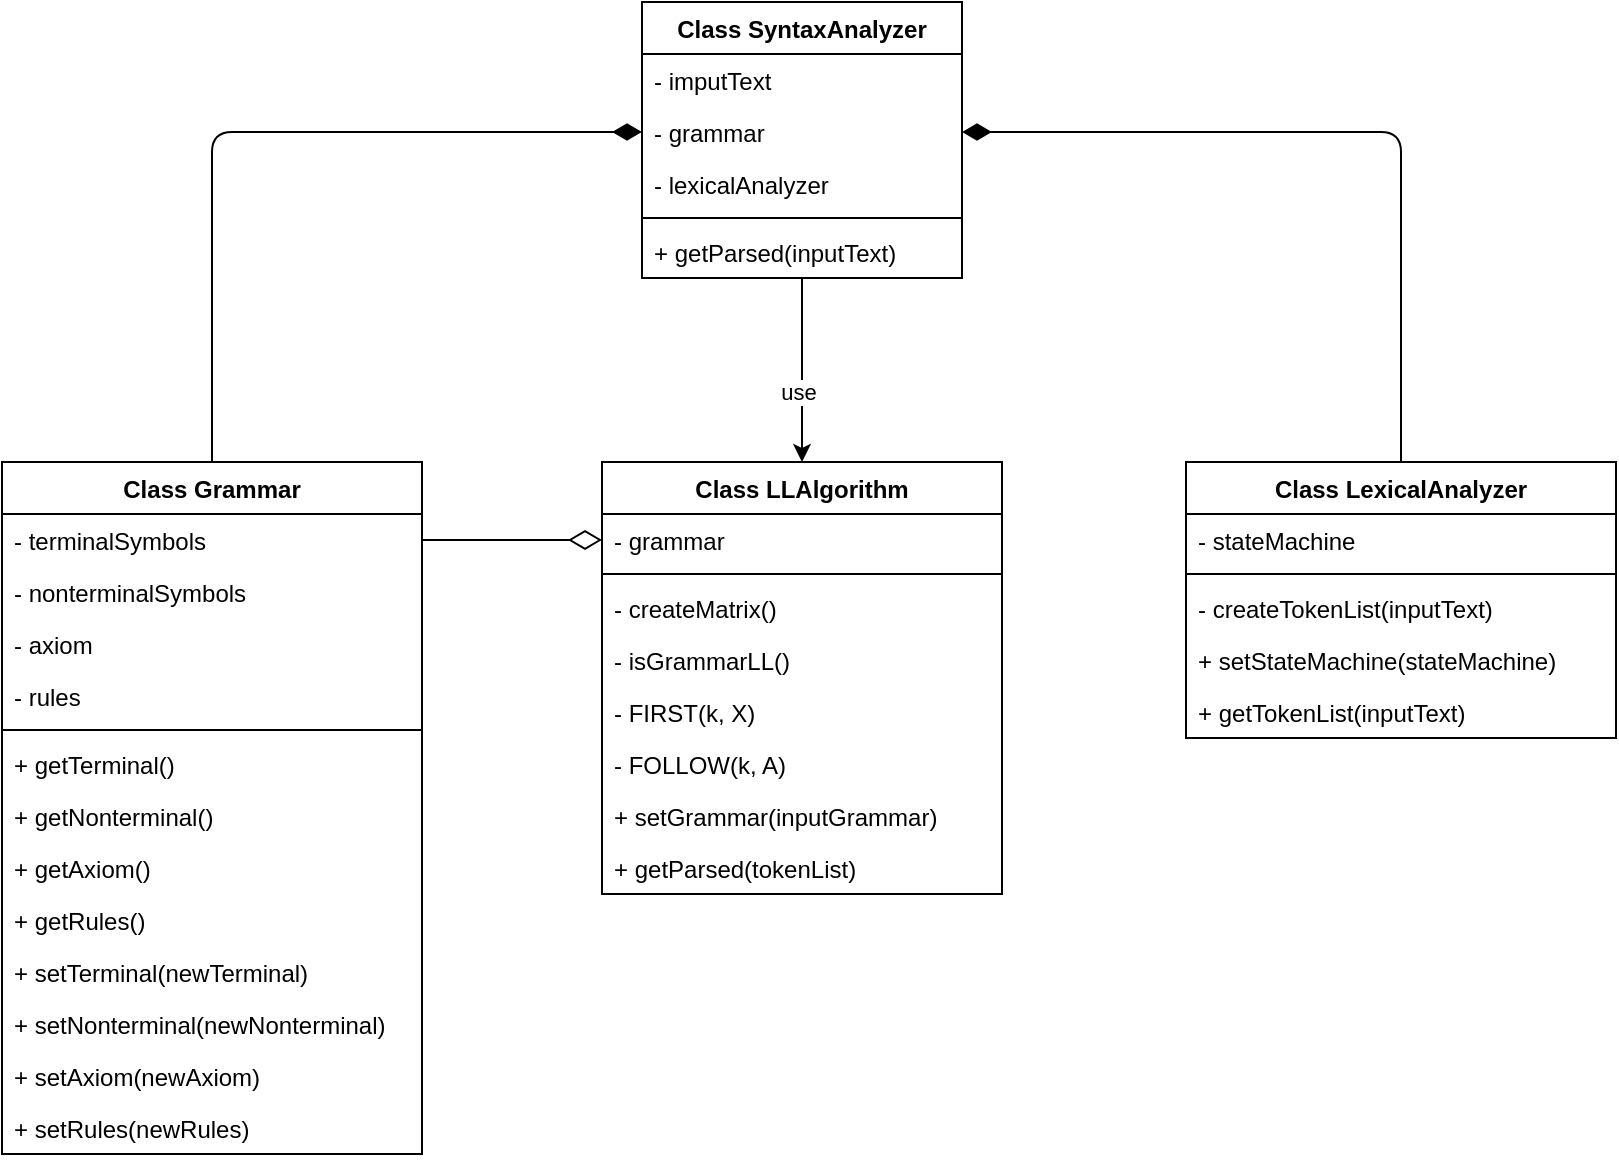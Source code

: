 <mxfile version="13.0.3" type="device"><diagram id="sbVdkSwBviH_MOWf41hj" name="Page-1"><mxGraphModel dx="1024" dy="1761" grid="1" gridSize="10" guides="1" tooltips="1" connect="1" arrows="1" fold="1" page="1" pageScale="1" pageWidth="827" pageHeight="1169" math="0" shadow="0"><root><mxCell id="0"/><mxCell id="1" parent="0"/><mxCell id="vPy5CaxSYFd2RXB9m-2F-49" value="" style="endArrow=diamondThin;endFill=1;endSize=12;html=1;entryX=0;entryY=0.5;entryDx=0;entryDy=0;exitX=0.5;exitY=0;exitDx=0;exitDy=0;edgeStyle=orthogonalEdgeStyle;" parent="1" source="vPy5CaxSYFd2RXB9m-2F-6" target="vPy5CaxSYFd2RXB9m-2F-48" edge="1"><mxGeometry width="160" relative="1" as="geometry"><mxPoint x="70" y="260" as="sourcePoint"/><mxPoint x="230" y="260" as="targetPoint"/></mxGeometry></mxCell><mxCell id="vPy5CaxSYFd2RXB9m-2F-6" value="Class Grammar" style="swimlane;fontStyle=1;align=center;verticalAlign=top;childLayout=stackLayout;horizontal=1;startSize=26;horizontalStack=0;resizeParent=1;resizeParentMax=0;resizeLast=0;collapsible=1;marginBottom=0;" parent="1" vertex="1"><mxGeometry x="20" y="200" width="210" height="346" as="geometry"/></mxCell><mxCell id="vPy5CaxSYFd2RXB9m-2F-7" value="- terminalSymbols" style="text;strokeColor=none;fillColor=none;align=left;verticalAlign=top;spacingLeft=4;spacingRight=4;overflow=hidden;rotatable=0;points=[[0,0.5],[1,0.5]];portConstraint=eastwest;" parent="vPy5CaxSYFd2RXB9m-2F-6" vertex="1"><mxGeometry y="26" width="210" height="26" as="geometry"/></mxCell><mxCell id="vPy5CaxSYFd2RXB9m-2F-22" value="- nonterminalSymbols" style="text;strokeColor=none;fillColor=none;align=left;verticalAlign=top;spacingLeft=4;spacingRight=4;overflow=hidden;rotatable=0;points=[[0,0.5],[1,0.5]];portConstraint=eastwest;" parent="vPy5CaxSYFd2RXB9m-2F-6" vertex="1"><mxGeometry y="52" width="210" height="26" as="geometry"/></mxCell><mxCell id="vPy5CaxSYFd2RXB9m-2F-23" value="- axiom" style="text;strokeColor=none;fillColor=none;align=left;verticalAlign=top;spacingLeft=4;spacingRight=4;overflow=hidden;rotatable=0;points=[[0,0.5],[1,0.5]];portConstraint=eastwest;" parent="vPy5CaxSYFd2RXB9m-2F-6" vertex="1"><mxGeometry y="78" width="210" height="26" as="geometry"/></mxCell><mxCell id="vPy5CaxSYFd2RXB9m-2F-24" value="- rules" style="text;strokeColor=none;fillColor=none;align=left;verticalAlign=top;spacingLeft=4;spacingRight=4;overflow=hidden;rotatable=0;points=[[0,0.5],[1,0.5]];portConstraint=eastwest;" parent="vPy5CaxSYFd2RXB9m-2F-6" vertex="1"><mxGeometry y="104" width="210" height="26" as="geometry"/></mxCell><mxCell id="vPy5CaxSYFd2RXB9m-2F-8" value="" style="line;strokeWidth=1;fillColor=none;align=left;verticalAlign=middle;spacingTop=-1;spacingLeft=3;spacingRight=3;rotatable=0;labelPosition=right;points=[];portConstraint=eastwest;" parent="vPy5CaxSYFd2RXB9m-2F-6" vertex="1"><mxGeometry y="130" width="210" height="8" as="geometry"/></mxCell><mxCell id="vPy5CaxSYFd2RXB9m-2F-26" value="+ getTerminal()" style="text;strokeColor=none;fillColor=none;align=left;verticalAlign=top;spacingLeft=4;spacingRight=4;overflow=hidden;rotatable=0;points=[[0,0.5],[1,0.5]];portConstraint=eastwest;" parent="vPy5CaxSYFd2RXB9m-2F-6" vertex="1"><mxGeometry y="138" width="210" height="26" as="geometry"/></mxCell><mxCell id="vPy5CaxSYFd2RXB9m-2F-25" value="+ getNonterminal()" style="text;strokeColor=none;fillColor=none;align=left;verticalAlign=top;spacingLeft=4;spacingRight=4;overflow=hidden;rotatable=0;points=[[0,0.5],[1,0.5]];portConstraint=eastwest;" parent="vPy5CaxSYFd2RXB9m-2F-6" vertex="1"><mxGeometry y="164" width="210" height="26" as="geometry"/></mxCell><mxCell id="vPy5CaxSYFd2RXB9m-2F-27" value="+ getAxiom()" style="text;strokeColor=none;fillColor=none;align=left;verticalAlign=top;spacingLeft=4;spacingRight=4;overflow=hidden;rotatable=0;points=[[0,0.5],[1,0.5]];portConstraint=eastwest;" parent="vPy5CaxSYFd2RXB9m-2F-6" vertex="1"><mxGeometry y="190" width="210" height="26" as="geometry"/></mxCell><mxCell id="vPy5CaxSYFd2RXB9m-2F-9" value="+ getRules()" style="text;strokeColor=none;fillColor=none;align=left;verticalAlign=top;spacingLeft=4;spacingRight=4;overflow=hidden;rotatable=0;points=[[0,0.5],[1,0.5]];portConstraint=eastwest;" parent="vPy5CaxSYFd2RXB9m-2F-6" vertex="1"><mxGeometry y="216" width="210" height="26" as="geometry"/></mxCell><mxCell id="vPy5CaxSYFd2RXB9m-2F-28" value="+ setTerminal(newTerminal)" style="text;strokeColor=none;fillColor=none;align=left;verticalAlign=top;spacingLeft=4;spacingRight=4;overflow=hidden;rotatable=0;points=[[0,0.5],[1,0.5]];portConstraint=eastwest;" parent="vPy5CaxSYFd2RXB9m-2F-6" vertex="1"><mxGeometry y="242" width="210" height="26" as="geometry"/></mxCell><mxCell id="vPy5CaxSYFd2RXB9m-2F-29" value="+ setNonterminal(newNonterminal)" style="text;strokeColor=none;fillColor=none;align=left;verticalAlign=top;spacingLeft=4;spacingRight=4;overflow=hidden;rotatable=0;points=[[0,0.5],[1,0.5]];portConstraint=eastwest;" parent="vPy5CaxSYFd2RXB9m-2F-6" vertex="1"><mxGeometry y="268" width="210" height="26" as="geometry"/></mxCell><mxCell id="vPy5CaxSYFd2RXB9m-2F-30" value="+ setAxiom(newAxiom)" style="text;strokeColor=none;fillColor=none;align=left;verticalAlign=top;spacingLeft=4;spacingRight=4;overflow=hidden;rotatable=0;points=[[0,0.5],[1,0.5]];portConstraint=eastwest;" parent="vPy5CaxSYFd2RXB9m-2F-6" vertex="1"><mxGeometry y="294" width="210" height="26" as="geometry"/></mxCell><mxCell id="vPy5CaxSYFd2RXB9m-2F-31" value="+ setRules(newRules)" style="text;strokeColor=none;fillColor=none;align=left;verticalAlign=top;spacingLeft=4;spacingRight=4;overflow=hidden;rotatable=0;points=[[0,0.5],[1,0.5]];portConstraint=eastwest;" parent="vPy5CaxSYFd2RXB9m-2F-6" vertex="1"><mxGeometry y="320" width="210" height="26" as="geometry"/></mxCell><mxCell id="vPy5CaxSYFd2RXB9m-2F-18" value="Class LLAlgorithm" style="swimlane;fontStyle=1;align=center;verticalAlign=top;childLayout=stackLayout;horizontal=1;startSize=26;horizontalStack=0;resizeParent=1;resizeParentMax=0;resizeLast=0;collapsible=1;marginBottom=0;" parent="1" vertex="1"><mxGeometry x="320" y="200" width="200" height="216" as="geometry"/></mxCell><mxCell id="vPy5CaxSYFd2RXB9m-2F-19" value="- grammar" style="text;strokeColor=none;fillColor=none;align=left;verticalAlign=top;spacingLeft=4;spacingRight=4;overflow=hidden;rotatable=0;points=[[0,0.5],[1,0.5]];portConstraint=eastwest;" parent="vPy5CaxSYFd2RXB9m-2F-18" vertex="1"><mxGeometry y="26" width="200" height="26" as="geometry"/></mxCell><mxCell id="vPy5CaxSYFd2RXB9m-2F-20" value="" style="line;strokeWidth=1;fillColor=none;align=left;verticalAlign=middle;spacingTop=-1;spacingLeft=3;spacingRight=3;rotatable=0;labelPosition=right;points=[];portConstraint=eastwest;" parent="vPy5CaxSYFd2RXB9m-2F-18" vertex="1"><mxGeometry y="52" width="200" height="8" as="geometry"/></mxCell><mxCell id="vPy5CaxSYFd2RXB9m-2F-43" value="- createMatrix()" style="text;strokeColor=none;fillColor=none;align=left;verticalAlign=top;spacingLeft=4;spacingRight=4;overflow=hidden;rotatable=0;points=[[0,0.5],[1,0.5]];portConstraint=eastwest;" parent="vPy5CaxSYFd2RXB9m-2F-18" vertex="1"><mxGeometry y="60" width="200" height="26" as="geometry"/></mxCell><mxCell id="vPy5CaxSYFd2RXB9m-2F-44" value="- isGrammarLL()" style="text;strokeColor=none;fillColor=none;align=left;verticalAlign=top;spacingLeft=4;spacingRight=4;overflow=hidden;rotatable=0;points=[[0,0.5],[1,0.5]];portConstraint=eastwest;" parent="vPy5CaxSYFd2RXB9m-2F-18" vertex="1"><mxGeometry y="86" width="200" height="26" as="geometry"/></mxCell><mxCell id="vPy5CaxSYFd2RXB9m-2F-45" value="- FIRST(k, X)" style="text;strokeColor=none;fillColor=none;align=left;verticalAlign=top;spacingLeft=4;spacingRight=4;overflow=hidden;rotatable=0;points=[[0,0.5],[1,0.5]];portConstraint=eastwest;" parent="vPy5CaxSYFd2RXB9m-2F-18" vertex="1"><mxGeometry y="112" width="200" height="26" as="geometry"/></mxCell><mxCell id="vPy5CaxSYFd2RXB9m-2F-46" value="- FOLLOW(k, A)" style="text;strokeColor=none;fillColor=none;align=left;verticalAlign=top;spacingLeft=4;spacingRight=4;overflow=hidden;rotatable=0;points=[[0,0.5],[1,0.5]];portConstraint=eastwest;" parent="vPy5CaxSYFd2RXB9m-2F-18" vertex="1"><mxGeometry y="138" width="200" height="26" as="geometry"/></mxCell><mxCell id="vPy5CaxSYFd2RXB9m-2F-21" value="+ setGrammar(inputGrammar)" style="text;strokeColor=none;fillColor=none;align=left;verticalAlign=top;spacingLeft=4;spacingRight=4;overflow=hidden;rotatable=0;points=[[0,0.5],[1,0.5]];portConstraint=eastwest;" parent="vPy5CaxSYFd2RXB9m-2F-18" vertex="1"><mxGeometry y="164" width="200" height="26" as="geometry"/></mxCell><mxCell id="vPy5CaxSYFd2RXB9m-2F-47" value="+ getParsed(tokenList)" style="text;strokeColor=none;fillColor=none;align=left;verticalAlign=top;spacingLeft=4;spacingRight=4;overflow=hidden;rotatable=0;points=[[0,0.5],[1,0.5]];portConstraint=eastwest;" parent="vPy5CaxSYFd2RXB9m-2F-18" vertex="1"><mxGeometry y="190" width="200" height="26" as="geometry"/></mxCell><mxCell id="vPy5CaxSYFd2RXB9m-2F-10" value="Class LexicalAnalyzer" style="swimlane;fontStyle=1;align=center;verticalAlign=top;childLayout=stackLayout;horizontal=1;startSize=26;horizontalStack=0;resizeParent=1;resizeParentMax=0;resizeLast=0;collapsible=1;marginBottom=0;" parent="1" vertex="1"><mxGeometry x="612" y="200" width="215" height="138" as="geometry"/></mxCell><mxCell id="vPy5CaxSYFd2RXB9m-2F-33" value="- stateMachine" style="text;strokeColor=none;fillColor=none;align=left;verticalAlign=top;spacingLeft=4;spacingRight=4;overflow=hidden;rotatable=0;points=[[0,0.5],[1,0.5]];portConstraint=eastwest;" parent="vPy5CaxSYFd2RXB9m-2F-10" vertex="1"><mxGeometry y="26" width="215" height="26" as="geometry"/></mxCell><mxCell id="vPy5CaxSYFd2RXB9m-2F-12" value="" style="line;strokeWidth=1;fillColor=none;align=left;verticalAlign=middle;spacingTop=-1;spacingLeft=3;spacingRight=3;rotatable=0;labelPosition=right;points=[];portConstraint=eastwest;" parent="vPy5CaxSYFd2RXB9m-2F-10" vertex="1"><mxGeometry y="52" width="215" height="8" as="geometry"/></mxCell><mxCell id="vPy5CaxSYFd2RXB9m-2F-38" value="- createTokenList(inputText)" style="text;strokeColor=none;fillColor=none;align=left;verticalAlign=top;spacingLeft=4;spacingRight=4;overflow=hidden;rotatable=0;points=[[0,0.5],[1,0.5]];portConstraint=eastwest;" parent="vPy5CaxSYFd2RXB9m-2F-10" vertex="1"><mxGeometry y="60" width="215" height="26" as="geometry"/></mxCell><mxCell id="vPy5CaxSYFd2RXB9m-2F-36" value="+ setStateMachine(stateMachine)" style="text;strokeColor=none;fillColor=none;align=left;verticalAlign=top;spacingLeft=4;spacingRight=4;overflow=hidden;rotatable=0;points=[[0,0.5],[1,0.5]];portConstraint=eastwest;" parent="vPy5CaxSYFd2RXB9m-2F-10" vertex="1"><mxGeometry y="86" width="215" height="26" as="geometry"/></mxCell><mxCell id="vPy5CaxSYFd2RXB9m-2F-13" value="+ getTokenList(inputText)" style="text;strokeColor=none;fillColor=none;align=left;verticalAlign=top;spacingLeft=4;spacingRight=4;overflow=hidden;rotatable=0;points=[[0,0.5],[1,0.5]];portConstraint=eastwest;" parent="vPy5CaxSYFd2RXB9m-2F-10" vertex="1"><mxGeometry y="112" width="215" height="26" as="geometry"/></mxCell><mxCell id="vPy5CaxSYFd2RXB9m-2F-53" style="edgeStyle=orthogonalEdgeStyle;rounded=0;orthogonalLoop=1;jettySize=auto;html=1;entryX=0.5;entryY=0;entryDx=0;entryDy=0;" parent="1" source="vPy5CaxSYFd2RXB9m-2F-14" target="vPy5CaxSYFd2RXB9m-2F-18" edge="1"><mxGeometry relative="1" as="geometry"/></mxCell><mxCell id="vPy5CaxSYFd2RXB9m-2F-54" value="use" style="edgeLabel;html=1;align=center;verticalAlign=middle;resizable=0;points=[];" parent="vPy5CaxSYFd2RXB9m-2F-53" vertex="1" connectable="0"><mxGeometry x="0.227" y="-2" relative="1" as="geometry"><mxPoint as="offset"/></mxGeometry></mxCell><mxCell id="vPy5CaxSYFd2RXB9m-2F-14" value="Class SyntaxAnalyzer" style="swimlane;fontStyle=1;align=center;verticalAlign=top;childLayout=stackLayout;horizontal=1;startSize=26;horizontalStack=0;resizeParent=1;resizeParentMax=0;resizeLast=0;collapsible=1;marginBottom=0;" parent="1" vertex="1"><mxGeometry x="340" y="-30" width="160" height="138" as="geometry"/></mxCell><mxCell id="vPy5CaxSYFd2RXB9m-2F-15" value="- imputText" style="text;strokeColor=none;fillColor=none;align=left;verticalAlign=top;spacingLeft=4;spacingRight=4;overflow=hidden;rotatable=0;points=[[0,0.5],[1,0.5]];portConstraint=eastwest;" parent="vPy5CaxSYFd2RXB9m-2F-14" vertex="1"><mxGeometry y="26" width="160" height="26" as="geometry"/></mxCell><mxCell id="vPy5CaxSYFd2RXB9m-2F-48" value="- grammar" style="text;strokeColor=none;fillColor=none;align=left;verticalAlign=top;spacingLeft=4;spacingRight=4;overflow=hidden;rotatable=0;points=[[0,0.5],[1,0.5]];portConstraint=eastwest;" parent="vPy5CaxSYFd2RXB9m-2F-14" vertex="1"><mxGeometry y="52" width="160" height="26" as="geometry"/></mxCell><mxCell id="vPy5CaxSYFd2RXB9m-2F-55" value="- lexicalAnalyzer" style="text;strokeColor=none;fillColor=none;align=left;verticalAlign=top;spacingLeft=4;spacingRight=4;overflow=hidden;rotatable=0;points=[[0,0.5],[1,0.5]];portConstraint=eastwest;" parent="vPy5CaxSYFd2RXB9m-2F-14" vertex="1"><mxGeometry y="78" width="160" height="26" as="geometry"/></mxCell><mxCell id="vPy5CaxSYFd2RXB9m-2F-16" value="" style="line;strokeWidth=1;fillColor=none;align=left;verticalAlign=middle;spacingTop=-1;spacingLeft=3;spacingRight=3;rotatable=0;labelPosition=right;points=[];portConstraint=eastwest;" parent="vPy5CaxSYFd2RXB9m-2F-14" vertex="1"><mxGeometry y="104" width="160" height="8" as="geometry"/></mxCell><mxCell id="vPy5CaxSYFd2RXB9m-2F-17" value="+ getParsed(inputText)" style="text;strokeColor=none;fillColor=none;align=left;verticalAlign=top;spacingLeft=4;spacingRight=4;overflow=hidden;rotatable=0;points=[[0,0.5],[1,0.5]];portConstraint=eastwest;" parent="vPy5CaxSYFd2RXB9m-2F-14" vertex="1"><mxGeometry y="112" width="160" height="26" as="geometry"/></mxCell><mxCell id="vPy5CaxSYFd2RXB9m-2F-50" value="" style="endArrow=diamondThin;endFill=1;endSize=12;html=1;entryX=1;entryY=0.5;entryDx=0;entryDy=0;exitX=0.5;exitY=0;exitDx=0;exitDy=0;edgeStyle=orthogonalEdgeStyle;" parent="1" source="vPy5CaxSYFd2RXB9m-2F-10" target="vPy5CaxSYFd2RXB9m-2F-48" edge="1"><mxGeometry width="160" relative="1" as="geometry"><mxPoint x="550" y="200" as="sourcePoint"/><mxPoint x="765" y="35" as="targetPoint"/></mxGeometry></mxCell><mxCell id="vPy5CaxSYFd2RXB9m-2F-56" value="" style="endArrow=none;html=1;endSize=12;startArrow=diamondThin;startSize=14;startFill=0;edgeStyle=orthogonalEdgeStyle;align=left;verticalAlign=bottom;entryX=1;entryY=0.5;entryDx=0;entryDy=0;endFill=0;exitX=0;exitY=0.5;exitDx=0;exitDy=0;" parent="1" source="vPy5CaxSYFd2RXB9m-2F-19" target="vPy5CaxSYFd2RXB9m-2F-7" edge="1"><mxGeometry x="0.07" y="-85" relative="1" as="geometry"><mxPoint x="290" y="170" as="sourcePoint"/><mxPoint x="390" y="150" as="targetPoint"/><mxPoint x="30" y="6" as="offset"/></mxGeometry></mxCell></root></mxGraphModel></diagram></mxfile>